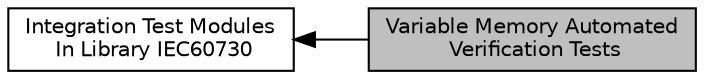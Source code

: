 digraph "Variable Memory Automated Verification Tests"
{
  edge [fontname="Helvetica",fontsize="10",labelfontname="Helvetica",labelfontsize="10"];
  node [fontname="Helvetica",fontsize="10",shape=box];
  rankdir=LR;
  Node2 [label="Integration Test Modules\l In Library IEC60730",height=0.2,width=0.4,color="black", fillcolor="white", style="filled",URL="$group__IEC60730__INTEGRATION__TEST.html",tooltip=" "];
  Node1 [label="Variable Memory Automated\l Verification Tests",height=0.2,width=0.4,color="black", fillcolor="grey75", style="filled", fontcolor="black",tooltip="Python script for the IEC60730 Variable Memory plausibility verification tests."];
  Node2->Node1 [shape=plaintext, dir="back", style="solid"];
}
